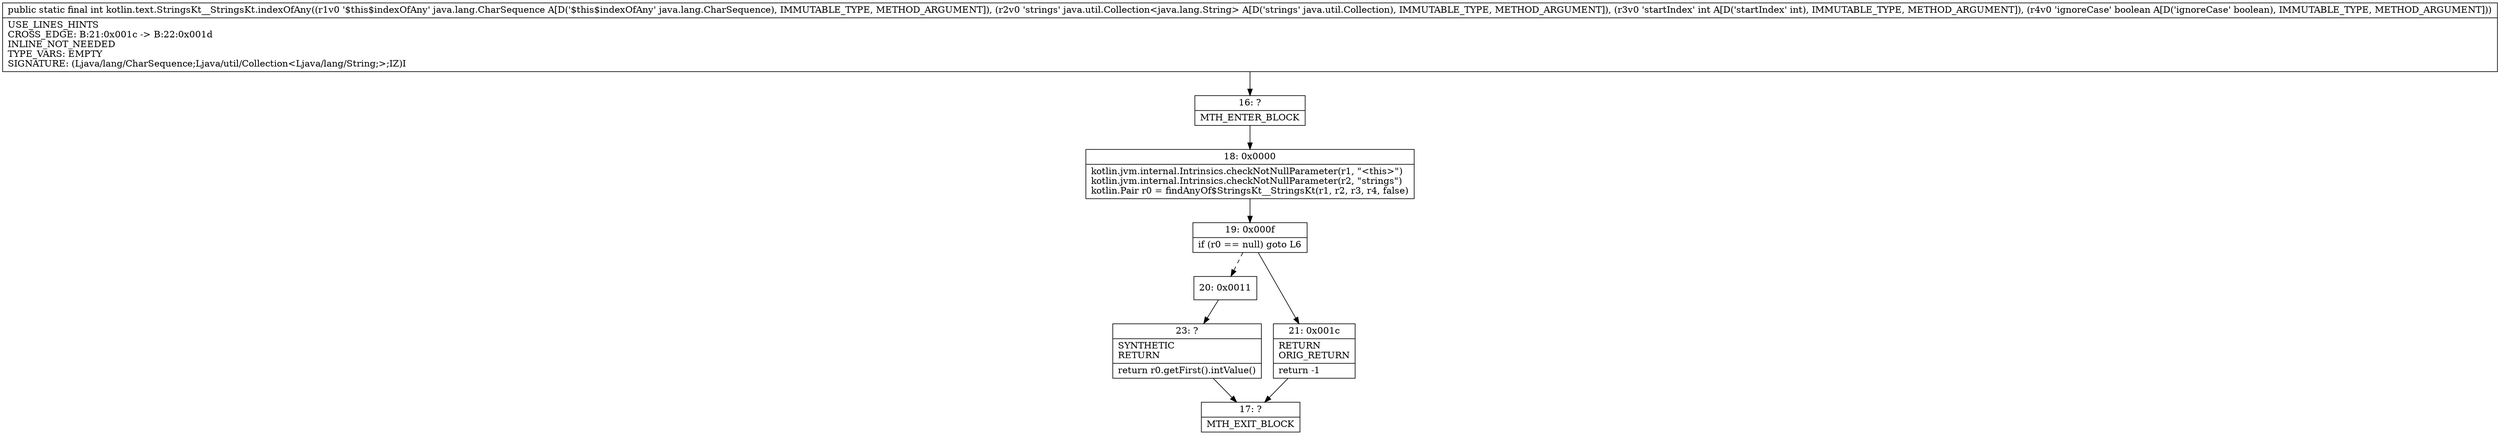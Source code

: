 digraph "CFG forkotlin.text.StringsKt__StringsKt.indexOfAny(Ljava\/lang\/CharSequence;Ljava\/util\/Collection;IZ)I" {
Node_16 [shape=record,label="{16\:\ ?|MTH_ENTER_BLOCK\l}"];
Node_18 [shape=record,label="{18\:\ 0x0000|kotlin.jvm.internal.Intrinsics.checkNotNullParameter(r1, \"\<this\>\")\lkotlin.jvm.internal.Intrinsics.checkNotNullParameter(r2, \"strings\")\lkotlin.Pair r0 = findAnyOf$StringsKt__StringsKt(r1, r2, r3, r4, false)\l}"];
Node_19 [shape=record,label="{19\:\ 0x000f|if (r0 == null) goto L6\l}"];
Node_20 [shape=record,label="{20\:\ 0x0011}"];
Node_23 [shape=record,label="{23\:\ ?|SYNTHETIC\lRETURN\l|return r0.getFirst().intValue()\l}"];
Node_17 [shape=record,label="{17\:\ ?|MTH_EXIT_BLOCK\l}"];
Node_21 [shape=record,label="{21\:\ 0x001c|RETURN\lORIG_RETURN\l|return \-1\l}"];
MethodNode[shape=record,label="{public static final int kotlin.text.StringsKt__StringsKt.indexOfAny((r1v0 '$this$indexOfAny' java.lang.CharSequence A[D('$this$indexOfAny' java.lang.CharSequence), IMMUTABLE_TYPE, METHOD_ARGUMENT]), (r2v0 'strings' java.util.Collection\<java.lang.String\> A[D('strings' java.util.Collection), IMMUTABLE_TYPE, METHOD_ARGUMENT]), (r3v0 'startIndex' int A[D('startIndex' int), IMMUTABLE_TYPE, METHOD_ARGUMENT]), (r4v0 'ignoreCase' boolean A[D('ignoreCase' boolean), IMMUTABLE_TYPE, METHOD_ARGUMENT]))  | USE_LINES_HINTS\lCROSS_EDGE: B:21:0x001c \-\> B:22:0x001d\lINLINE_NOT_NEEDED\lTYPE_VARS: EMPTY\lSIGNATURE: (Ljava\/lang\/CharSequence;Ljava\/util\/Collection\<Ljava\/lang\/String;\>;IZ)I\l}"];
MethodNode -> Node_16;Node_16 -> Node_18;
Node_18 -> Node_19;
Node_19 -> Node_20[style=dashed];
Node_19 -> Node_21;
Node_20 -> Node_23;
Node_23 -> Node_17;
Node_21 -> Node_17;
}

